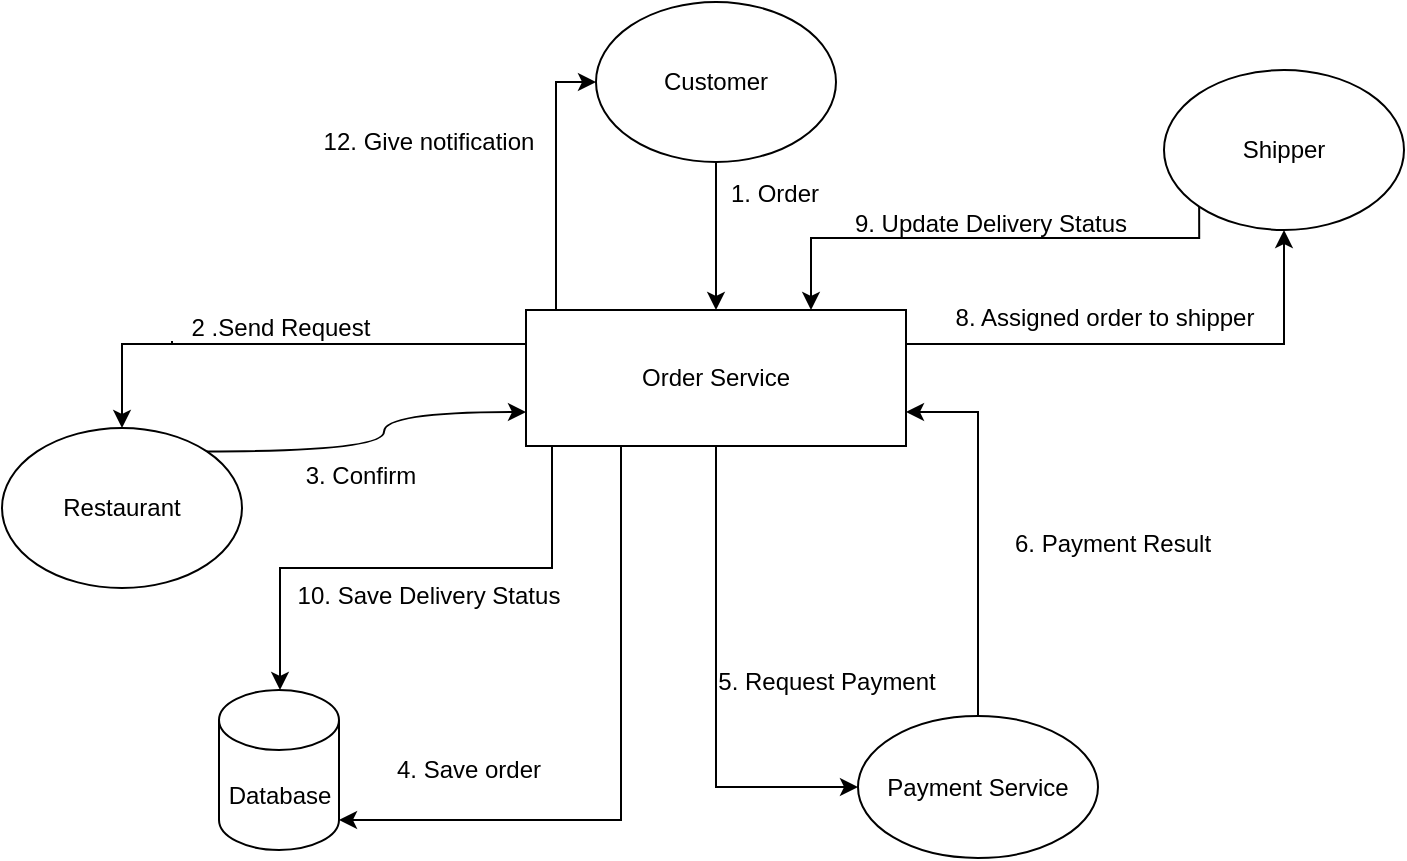 <mxfile version="28.2.5">
  <diagram name="Page-1" id="3-DanIEIC1cBjHzobbnv">
    <mxGraphModel grid="0" page="0" gridSize="10" guides="1" tooltips="1" connect="1" arrows="1" fold="1" pageScale="1" pageWidth="850" pageHeight="1100" math="0" shadow="0">
      <root>
        <mxCell id="0" />
        <mxCell id="1" parent="0" />
        <mxCell id="XudQNCLkwwrWhG9qk1SB-25" style="edgeStyle=orthogonalEdgeStyle;rounded=0;orthogonalLoop=1;jettySize=auto;html=1;exitX=0.5;exitY=1;exitDx=0;exitDy=0;entryX=0.5;entryY=0;entryDx=0;entryDy=0;" edge="1" parent="1" source="XudQNCLkwwrWhG9qk1SB-1" target="XudQNCLkwwrWhG9qk1SB-4">
          <mxGeometry relative="1" as="geometry" />
        </mxCell>
        <mxCell id="XudQNCLkwwrWhG9qk1SB-1" value="Customer" style="ellipse;whiteSpace=wrap;html=1;" vertex="1" parent="1">
          <mxGeometry x="-109" y="10" width="120" height="80" as="geometry" />
        </mxCell>
        <mxCell id="XudQNCLkwwrWhG9qk1SB-10" style="edgeStyle=orthogonalEdgeStyle;rounded=0;orthogonalLoop=1;jettySize=auto;html=1;exitX=0;exitY=0.75;exitDx=0;exitDy=0;entryX=0.5;entryY=0;entryDx=0;entryDy=0;" edge="1" parent="1" source="XudQNCLkwwrWhG9qk1SB-11" target="XudQNCLkwwrWhG9qk1SB-5">
          <mxGeometry relative="1" as="geometry">
            <Array as="points">
              <mxPoint x="-144" y="181" />
              <mxPoint x="-332" y="181" />
            </Array>
          </mxGeometry>
        </mxCell>
        <mxCell id="XudQNCLkwwrWhG9qk1SB-15" style="edgeStyle=orthogonalEdgeStyle;rounded=0;orthogonalLoop=1;jettySize=auto;html=1;exitX=1;exitY=0.25;exitDx=0;exitDy=0;entryX=0.5;entryY=1;entryDx=0;entryDy=0;" edge="1" parent="1" source="XudQNCLkwwrWhG9qk1SB-4" target="XudQNCLkwwrWhG9qk1SB-6">
          <mxGeometry relative="1" as="geometry" />
        </mxCell>
        <mxCell id="XudQNCLkwwrWhG9qk1SB-22" style="edgeStyle=orthogonalEdgeStyle;rounded=0;orthogonalLoop=1;jettySize=auto;html=1;entryX=1;entryY=1;entryDx=0;entryDy=-15;entryPerimeter=0;exitX=0.25;exitY=1;exitDx=0;exitDy=0;" edge="1" parent="1" source="XudQNCLkwwrWhG9qk1SB-4" target="XudQNCLkwwrWhG9qk1SB-23">
          <mxGeometry relative="1" as="geometry">
            <mxPoint x="-49" y="409.818" as="targetPoint" />
          </mxGeometry>
        </mxCell>
        <mxCell id="XudQNCLkwwrWhG9qk1SB-28" style="edgeStyle=orthogonalEdgeStyle;rounded=0;orthogonalLoop=1;jettySize=auto;html=1;entryX=0;entryY=0.5;entryDx=0;entryDy=0;" edge="1" parent="1" source="XudQNCLkwwrWhG9qk1SB-4" target="XudQNCLkwwrWhG9qk1SB-27">
          <mxGeometry relative="1" as="geometry" />
        </mxCell>
        <mxCell id="XudQNCLkwwrWhG9qk1SB-36" style="edgeStyle=orthogonalEdgeStyle;rounded=0;orthogonalLoop=1;jettySize=auto;html=1;exitX=0;exitY=1;exitDx=0;exitDy=0;" edge="1" parent="1" source="XudQNCLkwwrWhG9qk1SB-4" target="XudQNCLkwwrWhG9qk1SB-23">
          <mxGeometry relative="1" as="geometry">
            <Array as="points">
              <mxPoint x="-131" y="232" />
              <mxPoint x="-131" y="293" />
              <mxPoint x="-267" y="293" />
            </Array>
          </mxGeometry>
        </mxCell>
        <mxCell id="XudQNCLkwwrWhG9qk1SB-38" style="edgeStyle=orthogonalEdgeStyle;rounded=0;orthogonalLoop=1;jettySize=auto;html=1;exitX=0.25;exitY=0;exitDx=0;exitDy=0;entryX=0;entryY=0.5;entryDx=0;entryDy=0;" edge="1" parent="1" source="XudQNCLkwwrWhG9qk1SB-4" target="XudQNCLkwwrWhG9qk1SB-1">
          <mxGeometry relative="1" as="geometry">
            <Array as="points">
              <mxPoint x="-129" y="164" />
              <mxPoint x="-129" y="50" />
            </Array>
          </mxGeometry>
        </mxCell>
        <mxCell id="XudQNCLkwwrWhG9qk1SB-4" value="Order Service" style="rounded=0;whiteSpace=wrap;html=1;" vertex="1" parent="1">
          <mxGeometry x="-144" y="164" width="190" height="68" as="geometry" />
        </mxCell>
        <mxCell id="XudQNCLkwwrWhG9qk1SB-19" style="edgeStyle=orthogonalEdgeStyle;rounded=0;orthogonalLoop=1;jettySize=auto;html=1;exitX=1;exitY=0;exitDx=0;exitDy=0;entryX=0;entryY=0.75;entryDx=0;entryDy=0;curved=1;" edge="1" parent="1" source="XudQNCLkwwrWhG9qk1SB-5" target="XudQNCLkwwrWhG9qk1SB-4">
          <mxGeometry relative="1" as="geometry" />
        </mxCell>
        <mxCell id="XudQNCLkwwrWhG9qk1SB-5" value="Restaurant" style="ellipse;whiteSpace=wrap;html=1;" vertex="1" parent="1">
          <mxGeometry x="-406" y="223" width="120" height="80" as="geometry" />
        </mxCell>
        <mxCell id="XudQNCLkwwrWhG9qk1SB-32" style="edgeStyle=orthogonalEdgeStyle;rounded=0;orthogonalLoop=1;jettySize=auto;html=1;exitX=0;exitY=1;exitDx=0;exitDy=0;entryX=0.75;entryY=0;entryDx=0;entryDy=0;" edge="1" parent="1" source="XudQNCLkwwrWhG9qk1SB-6" target="XudQNCLkwwrWhG9qk1SB-4">
          <mxGeometry relative="1" as="geometry">
            <Array as="points">
              <mxPoint x="193" y="128" />
              <mxPoint x="-1" y="128" />
            </Array>
          </mxGeometry>
        </mxCell>
        <mxCell id="XudQNCLkwwrWhG9qk1SB-6" value="Shipper" style="ellipse;whiteSpace=wrap;html=1;" vertex="1" parent="1">
          <mxGeometry x="175" y="44" width="120" height="80" as="geometry" />
        </mxCell>
        <mxCell id="XudQNCLkwwrWhG9qk1SB-9" value="1. Order" style="text;html=1;align=center;verticalAlign=middle;resizable=0;points=[];autosize=1;strokeColor=none;fillColor=none;" vertex="1" parent="1">
          <mxGeometry x="-51" y="93" width="62" height="26" as="geometry" />
        </mxCell>
        <mxCell id="XudQNCLkwwrWhG9qk1SB-18" value="8. Assigned order to shipper" style="text;html=1;align=center;verticalAlign=middle;resizable=0;points=[];autosize=1;strokeColor=none;fillColor=none;" vertex="1" parent="1">
          <mxGeometry x="61" y="155" width="167" height="26" as="geometry" />
        </mxCell>
        <mxCell id="XudQNCLkwwrWhG9qk1SB-20" value="3. Confirm" style="text;html=1;align=center;verticalAlign=middle;resizable=0;points=[];autosize=1;strokeColor=none;fillColor=none;" vertex="1" parent="1">
          <mxGeometry x="-264" y="234" width="73" height="26" as="geometry" />
        </mxCell>
        <mxCell id="XudQNCLkwwrWhG9qk1SB-23" value="Database" style="shape=cylinder3;whiteSpace=wrap;html=1;boundedLbl=1;backgroundOutline=1;size=15;" vertex="1" parent="1">
          <mxGeometry x="-297.5" y="354" width="60" height="80" as="geometry" />
        </mxCell>
        <mxCell id="XudQNCLkwwrWhG9qk1SB-24" value="4. Save order" style="text;html=1;align=center;verticalAlign=middle;resizable=0;points=[];autosize=1;strokeColor=none;fillColor=none;" vertex="1" parent="1">
          <mxGeometry x="-218" y="381" width="90" height="26" as="geometry" />
        </mxCell>
        <mxCell id="XudQNCLkwwrWhG9qk1SB-11" value="2 .Send Request" style="text;html=1;align=center;verticalAlign=middle;resizable=0;points=[];autosize=1;strokeColor=none;fillColor=none;" vertex="1" parent="1">
          <mxGeometry x="-321" y="160" width="107" height="26" as="geometry" />
        </mxCell>
        <mxCell id="XudQNCLkwwrWhG9qk1SB-27" value="Payment Service" style="ellipse;whiteSpace=wrap;html=1;" vertex="1" parent="1">
          <mxGeometry x="22" y="367" width="120" height="71" as="geometry" />
        </mxCell>
        <mxCell id="XudQNCLkwwrWhG9qk1SB-29" style="edgeStyle=orthogonalEdgeStyle;rounded=0;orthogonalLoop=1;jettySize=auto;html=1;exitX=0.5;exitY=0;exitDx=0;exitDy=0;entryX=1;entryY=0.75;entryDx=0;entryDy=0;" edge="1" parent="1" source="XudQNCLkwwrWhG9qk1SB-27" target="XudQNCLkwwrWhG9qk1SB-4">
          <mxGeometry relative="1" as="geometry" />
        </mxCell>
        <mxCell id="XudQNCLkwwrWhG9qk1SB-30" value="6. Payment Result" style="text;html=1;align=center;verticalAlign=middle;resizable=0;points=[];autosize=1;strokeColor=none;fillColor=none;" vertex="1" parent="1">
          <mxGeometry x="91" y="268" width="116" height="26" as="geometry" />
        </mxCell>
        <mxCell id="XudQNCLkwwrWhG9qk1SB-31" value="5. Request Payment" style="text;html=1;align=center;verticalAlign=middle;resizable=0;points=[];autosize=1;strokeColor=none;fillColor=none;" vertex="1" parent="1">
          <mxGeometry x="-58" y="337" width="127" height="26" as="geometry" />
        </mxCell>
        <mxCell id="XudQNCLkwwrWhG9qk1SB-33" value="9. Update Delivery Status" style="text;html=1;align=center;verticalAlign=middle;resizable=0;points=[];autosize=1;strokeColor=none;fillColor=none;" vertex="1" parent="1">
          <mxGeometry x="11" y="108" width="154" height="26" as="geometry" />
        </mxCell>
        <mxCell id="XudQNCLkwwrWhG9qk1SB-37" value="10. Save Delivery Status" style="text;html=1;align=center;verticalAlign=middle;resizable=0;points=[];autosize=1;strokeColor=none;fillColor=none;" vertex="1" parent="1">
          <mxGeometry x="-268" y="294" width="149" height="26" as="geometry" />
        </mxCell>
        <mxCell id="XudQNCLkwwrWhG9qk1SB-39" value="12. Give notification" style="text;html=1;align=center;verticalAlign=middle;resizable=0;points=[];autosize=1;strokeColor=none;fillColor=none;" vertex="1" parent="1">
          <mxGeometry x="-255" y="67" width="123" height="26" as="geometry" />
        </mxCell>
      </root>
    </mxGraphModel>
  </diagram>
</mxfile>

